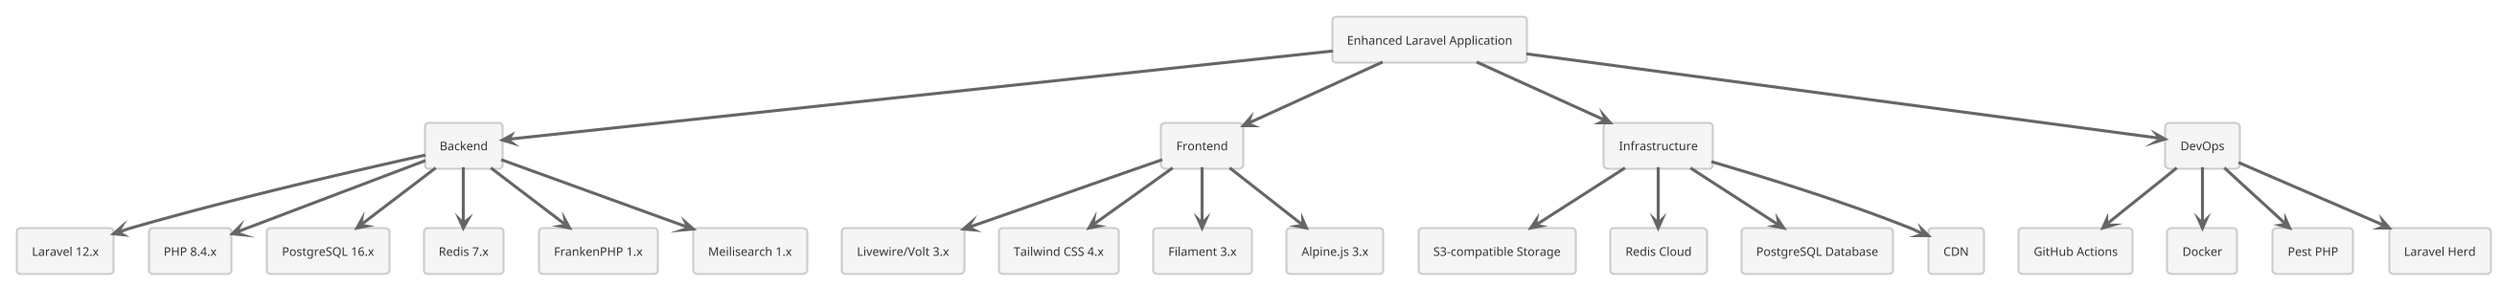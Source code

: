 @startuml Technology Stack (Light Mode)

' Light mode theme
!theme cerulean
skinparam backgroundColor #FFFFFF
skinparam ArrowColor #666666
skinparam shadowing false
skinparam DefaultFontColor #333333

' Define styles
skinparam rectangle {
    BackgroundColor #f5f5f5
    BorderColor #cccccc
    FontColor #333333
}

' Main components
rectangle "Enhanced Laravel Application" as A

' Main categories
rectangle "Backend" as B
rectangle "Frontend" as C
rectangle "Infrastructure" as D
rectangle "DevOps" as E

' Backend components
rectangle "Laravel 12.x" as B1
rectangle "PHP 8.4.x" as B2
rectangle "PostgreSQL 16.x" as B3
rectangle "Redis 7.x" as B4
rectangle "FrankenPHP 1.x" as B5
rectangle "Meilisearch 1.x" as B6

' Frontend components
rectangle "Livewire/Volt 3.x" as C1
rectangle "Tailwind CSS 4.x" as C2
rectangle "Filament 3.x" as C3
rectangle "Alpine.js 3.x" as C4

' Infrastructure components
rectangle "S3-compatible Storage" as D1
rectangle "Redis Cloud" as D2
rectangle "PostgreSQL Database" as D3
rectangle "CDN" as D4

' DevOps components
rectangle "GitHub Actions" as E1
rectangle "Docker" as E2
rectangle "Pest PHP" as E3
rectangle "Laravel Herd" as E4

' Connections
A -down-> B
A -down-> C
A -down-> D
A -down-> E

B -down-> B1
B -down-> B2
B -down-> B3
B -down-> B4
B -down-> B5
B -down-> B6

C -down-> C1
C -down-> C2
C -down-> C3
C -down-> C4

D -down-> D1
D -down-> D2
D -down-> D3
D -down-> D4

E -down-> E1
E -down-> E2
E -down-> E3
E -down-> E4

@enduml
